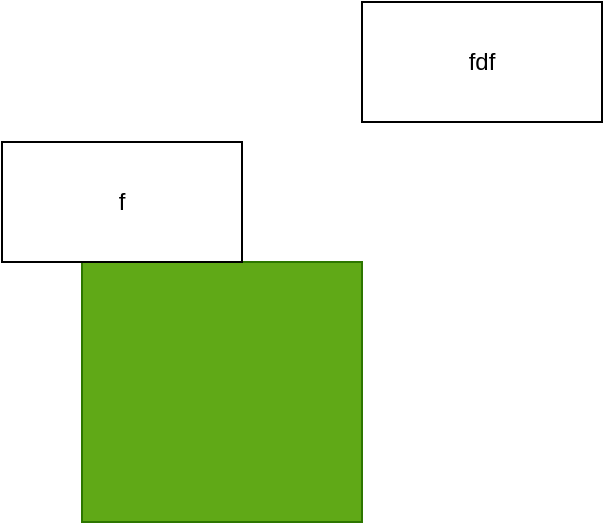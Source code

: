 <mxfile>
    <diagram id="40DuFB0LYIttiiDUqYG4" name="Page-1">
        <mxGraphModel dx="1182" dy="548" grid="1" gridSize="10" guides="1" tooltips="1" connect="1" arrows="1" fold="1" page="1" pageScale="1" pageWidth="850" pageHeight="1100" math="0" shadow="0">
            <root>
                <mxCell id="0"/>
                <mxCell id="1" parent="0"/>
                <mxCell id="2" value="" style="rounded=0;whiteSpace=wrap;html=1;fillColor=#60a917;fontColor=#ffffff;strokeColor=#2D7600;" parent="1" vertex="1">
                    <mxGeometry x="210" y="160" width="140" height="130" as="geometry"/>
                </mxCell>
                <mxCell id="3" value="fdf" style="whiteSpace=wrap;html=1;" vertex="1" parent="1">
                    <mxGeometry x="350" y="30" width="120" height="60" as="geometry"/>
                </mxCell>
                <mxCell id="4" value="f" style="whiteSpace=wrap;html=1;" vertex="1" parent="1">
                    <mxGeometry x="170" y="100" width="120" height="60" as="geometry"/>
                </mxCell>
            </root>
        </mxGraphModel>
    </diagram>
</mxfile>